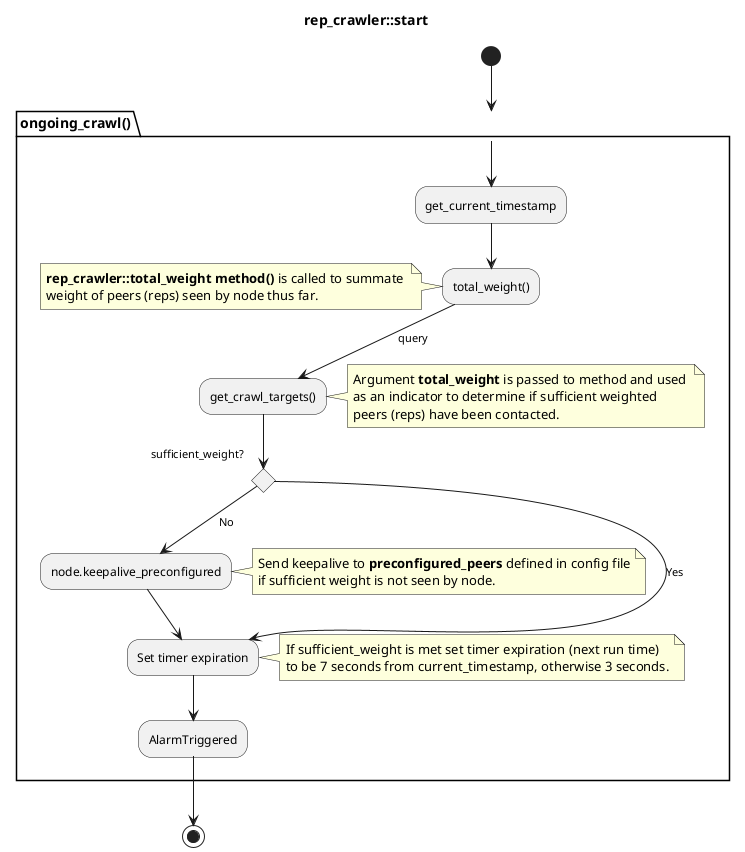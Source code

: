@startuml

title rep_crawler::start

(*)--> "ongoing_crawl()"


partition ongoing_crawl() {

    --> get_current_timestamp
    get_current_timestamp --> "total_weight()"

    note left
    **rep_crawler::total_weight method()** is called to summate 
    weight of peers (reps) seen by node thus far.
    end note

    "total_weight()" -->[query] get_crawl_targets()

    note right
    Argument **total_weight** is passed to method and used 
    as an indicator to determine if sufficient weighted
    peers (reps) have been contacted.
    end note

    if sufficient_weight?
    -->[No] node.keepalive_preconfigured

    note left
    Send keepalive to **preconfigured_peers** defined in config file
    if sufficient weight is not seen by node.
    end note
    --> "Set timer expiration"
    else
    -->[Yes] "Set timer expiration"
    end if

    note right
    If sufficient_weight is met set timer expiration (next run time) 
    to be 7 seconds from current_timestamp, otherwise 3 seconds.
    end note

    "Set timer expiration" --> AlarmTriggered
}
-->(*)

@enduml
